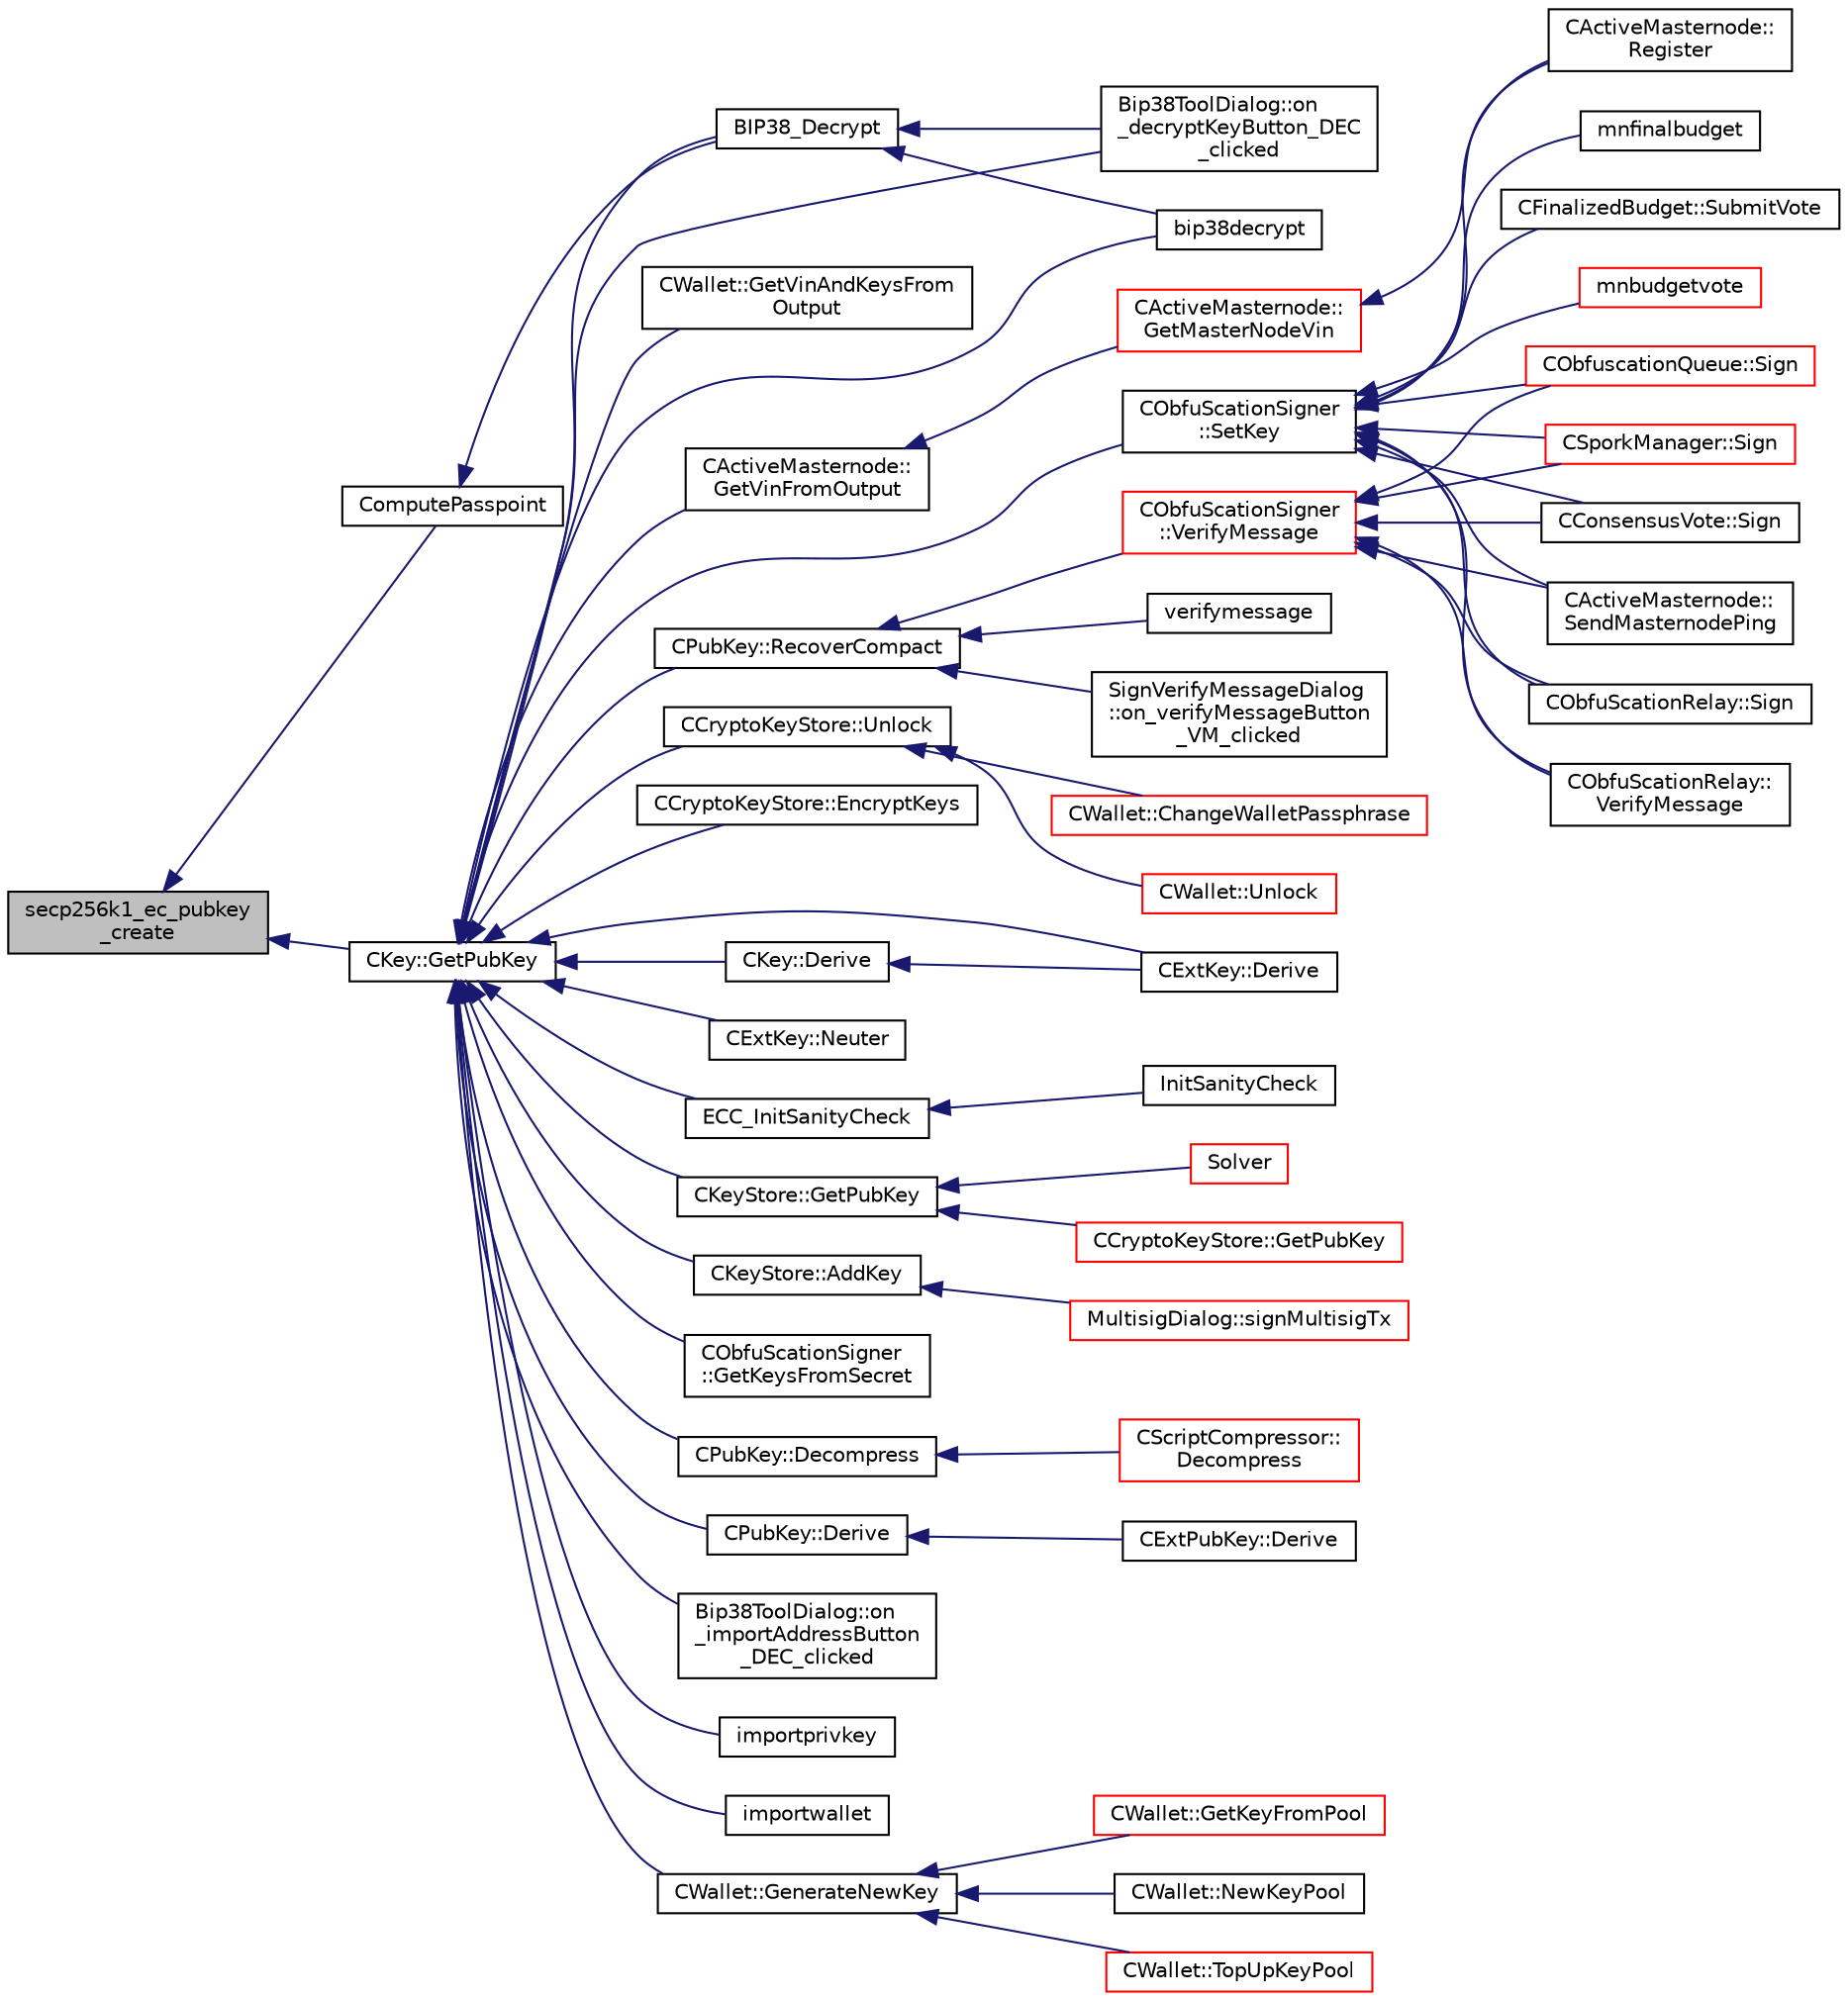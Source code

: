 digraph "secp256k1_ec_pubkey_create"
{
  edge [fontname="Helvetica",fontsize="10",labelfontname="Helvetica",labelfontsize="10"];
  node [fontname="Helvetica",fontsize="10",shape=record];
  rankdir="LR";
  Node21 [label="secp256k1_ec_pubkey\l_create",height=0.2,width=0.4,color="black", fillcolor="grey75", style="filled", fontcolor="black"];
  Node21 -> Node22 [dir="back",color="midnightblue",fontsize="10",style="solid",fontname="Helvetica"];
  Node22 [label="ComputePasspoint",height=0.2,width=0.4,color="black", fillcolor="white", style="filled",URL="$bip38_8h.html#a8d39dfa46e422cf20367131b566cf400"];
  Node22 -> Node23 [dir="back",color="midnightblue",fontsize="10",style="solid",fontname="Helvetica"];
  Node23 [label="BIP38_Decrypt",height=0.2,width=0.4,color="black", fillcolor="white", style="filled",URL="$bip38_8h.html#a3a8abd78d8750c4c7622d7acd3815743"];
  Node23 -> Node24 [dir="back",color="midnightblue",fontsize="10",style="solid",fontname="Helvetica"];
  Node24 [label="Bip38ToolDialog::on\l_decryptKeyButton_DEC\l_clicked",height=0.2,width=0.4,color="black", fillcolor="white", style="filled",URL="$class_bip38_tool_dialog.html#a7675f3df0cc4dc22a100052a5b099191"];
  Node23 -> Node25 [dir="back",color="midnightblue",fontsize="10",style="solid",fontname="Helvetica"];
  Node25 [label="bip38decrypt",height=0.2,width=0.4,color="black", fillcolor="white", style="filled",URL="$rpcdump_8cpp.html#a64a0e2e87f6d741efd662ac94080159d"];
  Node21 -> Node26 [dir="back",color="midnightblue",fontsize="10",style="solid",fontname="Helvetica"];
  Node26 [label="CKey::GetPubKey",height=0.2,width=0.4,color="black", fillcolor="white", style="filled",URL="$class_c_key.html#aa1085c59603a62db6ec776300f250337",tooltip="Compute the public key from a private key. "];
  Node26 -> Node27 [dir="back",color="midnightblue",fontsize="10",style="solid",fontname="Helvetica"];
  Node27 [label="CActiveMasternode::\lGetVinFromOutput",height=0.2,width=0.4,color="black", fillcolor="white", style="filled",URL="$class_c_active_masternode.html#abc2ae1e24001f80ace4bbea2b6453944"];
  Node27 -> Node28 [dir="back",color="midnightblue",fontsize="10",style="solid",fontname="Helvetica"];
  Node28 [label="CActiveMasternode::\lGetMasterNodeVin",height=0.2,width=0.4,color="red", fillcolor="white", style="filled",URL="$class_c_active_masternode.html#adc93036b86ee9ef6abe5e0b783a51283",tooltip="Get 10000 DIV input that can be used for the Masternode. "];
  Node28 -> Node29 [dir="back",color="midnightblue",fontsize="10",style="solid",fontname="Helvetica"];
  Node29 [label="CActiveMasternode::\lRegister",height=0.2,width=0.4,color="black", fillcolor="white", style="filled",URL="$class_c_active_masternode.html#a99e26870efec1ea98738cda1a5a85702",tooltip="Register remote Masternode. "];
  Node26 -> Node23 [dir="back",color="midnightblue",fontsize="10",style="solid",fontname="Helvetica"];
  Node26 -> Node33 [dir="back",color="midnightblue",fontsize="10",style="solid",fontname="Helvetica"];
  Node33 [label="CCryptoKeyStore::Unlock",height=0.2,width=0.4,color="black", fillcolor="white", style="filled",URL="$class_c_crypto_key_store.html#a81bd70e18aa75f566526620a74f9cd88"];
  Node33 -> Node34 [dir="back",color="midnightblue",fontsize="10",style="solid",fontname="Helvetica"];
  Node34 [label="CWallet::Unlock",height=0.2,width=0.4,color="red", fillcolor="white", style="filled",URL="$group__map_wallet.html#ga654ae5a3a7c4c7c7bfd271f108781b40"];
  Node33 -> Node61 [dir="back",color="midnightblue",fontsize="10",style="solid",fontname="Helvetica"];
  Node61 [label="CWallet::ChangeWalletPassphrase",height=0.2,width=0.4,color="red", fillcolor="white", style="filled",URL="$group__map_wallet.html#ga4abcec3066e7c462f4564c159fc15031"];
  Node26 -> Node64 [dir="back",color="midnightblue",fontsize="10",style="solid",fontname="Helvetica"];
  Node64 [label="CCryptoKeyStore::EncryptKeys",height=0.2,width=0.4,color="black", fillcolor="white", style="filled",URL="$class_c_crypto_key_store.html#a8c0f6b63fb04193df16243c4459b7c61",tooltip="will encrypt previously unencrypted keys "];
  Node26 -> Node65 [dir="back",color="midnightblue",fontsize="10",style="solid",fontname="Helvetica"];
  Node65 [label="CKey::Derive",height=0.2,width=0.4,color="black", fillcolor="white", style="filled",URL="$class_c_key.html#a5166e6f49c17c3ad47ac0fa89305307b",tooltip="Derive BIP32 child key. "];
  Node65 -> Node66 [dir="back",color="midnightblue",fontsize="10",style="solid",fontname="Helvetica"];
  Node66 [label="CExtKey::Derive",height=0.2,width=0.4,color="black", fillcolor="white", style="filled",URL="$struct_c_ext_key.html#a589df63664c6d12bfe071b747a245b1d"];
  Node26 -> Node66 [dir="back",color="midnightblue",fontsize="10",style="solid",fontname="Helvetica"];
  Node26 -> Node67 [dir="back",color="midnightblue",fontsize="10",style="solid",fontname="Helvetica"];
  Node67 [label="CExtKey::Neuter",height=0.2,width=0.4,color="black", fillcolor="white", style="filled",URL="$struct_c_ext_key.html#a4ea6bbc6c9bda4f8d77cade114155569"];
  Node26 -> Node68 [dir="back",color="midnightblue",fontsize="10",style="solid",fontname="Helvetica"];
  Node68 [label="ECC_InitSanityCheck",height=0.2,width=0.4,color="black", fillcolor="white", style="filled",URL="$key_8h.html#a55cc40f04bf887c1000667caccb0684a",tooltip="Check that required EC support is available at runtime. "];
  Node68 -> Node69 [dir="back",color="midnightblue",fontsize="10",style="solid",fontname="Helvetica"];
  Node69 [label="InitSanityCheck",height=0.2,width=0.4,color="black", fillcolor="white", style="filled",URL="$init_8cpp.html#a878797b40fb8eb0d7f330a41d7742d11",tooltip="Sanity checks Ensure that DIVI is running in a usable environment with all necessary library support..."];
  Node26 -> Node70 [dir="back",color="midnightblue",fontsize="10",style="solid",fontname="Helvetica"];
  Node70 [label="CKeyStore::GetPubKey",height=0.2,width=0.4,color="black", fillcolor="white", style="filled",URL="$class_c_key_store.html#ab83687ea4c9df138b21f6ec3e9809f42"];
  Node70 -> Node71 [dir="back",color="midnightblue",fontsize="10",style="solid",fontname="Helvetica"];
  Node71 [label="CCryptoKeyStore::GetPubKey",height=0.2,width=0.4,color="red", fillcolor="white", style="filled",URL="$class_c_crypto_key_store.html#a20b474adfe6900bb36cd4fd6f9c31380"];
  Node70 -> Node116 [dir="back",color="midnightblue",fontsize="10",style="solid",fontname="Helvetica"];
  Node116 [label="Solver",height=0.2,width=0.4,color="red", fillcolor="white", style="filled",URL="$sign_8cpp.html#a8e31b29d5a654a570c493f7aa9c3abd9",tooltip="Sign scriptPubKey with private keys stored in keystore, given transaction hash and hash type..."];
  Node26 -> Node126 [dir="back",color="midnightblue",fontsize="10",style="solid",fontname="Helvetica"];
  Node126 [label="CKeyStore::AddKey",height=0.2,width=0.4,color="black", fillcolor="white", style="filled",URL="$class_c_key_store.html#a0b4ca43724cfcc6e2ea70c0baa192750"];
  Node126 -> Node48 [dir="back",color="midnightblue",fontsize="10",style="solid",fontname="Helvetica"];
  Node48 [label="MultisigDialog::signMultisigTx",height=0.2,width=0.4,color="red", fillcolor="white", style="filled",URL="$class_multisig_dialog.html#accd639f522281361bdf409e88909eb98"];
  Node26 -> Node127 [dir="back",color="midnightblue",fontsize="10",style="solid",fontname="Helvetica"];
  Node127 [label="CObfuScationSigner\l::SetKey",height=0.2,width=0.4,color="black", fillcolor="white", style="filled",URL="$class_c_obfu_scation_signer.html#a4a12e41611db1b711d59ac4c3323dd36",tooltip="Set the private/public key values, returns true if successful. "];
  Node127 -> Node128 [dir="back",color="midnightblue",fontsize="10",style="solid",fontname="Helvetica"];
  Node128 [label="CActiveMasternode::\lSendMasternodePing",height=0.2,width=0.4,color="black", fillcolor="white", style="filled",URL="$class_c_active_masternode.html#ae30a82106f2c0b6875344e39e49393c2",tooltip="Ping Masternode. "];
  Node127 -> Node29 [dir="back",color="midnightblue",fontsize="10",style="solid",fontname="Helvetica"];
  Node127 -> Node129 [dir="back",color="midnightblue",fontsize="10",style="solid",fontname="Helvetica"];
  Node129 [label="CFinalizedBudget::SubmitVote",height=0.2,width=0.4,color="black", fillcolor="white", style="filled",URL="$class_c_finalized_budget.html#a8d5710eaf0fe541dcdce1d5f2ebee51c"];
  Node127 -> Node130 [dir="back",color="midnightblue",fontsize="10",style="solid",fontname="Helvetica"];
  Node130 [label="CObfuScationRelay::Sign",height=0.2,width=0.4,color="black", fillcolor="white", style="filled",URL="$class_c_obfu_scation_relay.html#a6a0c143f5d9536a64bcb1745d2011761"];
  Node127 -> Node131 [dir="back",color="midnightblue",fontsize="10",style="solid",fontname="Helvetica"];
  Node131 [label="CObfuScationRelay::\lVerifyMessage",height=0.2,width=0.4,color="black", fillcolor="white", style="filled",URL="$class_c_obfu_scation_relay.html#aa76fd65563c22d322350e09b2b876e9d"];
  Node127 -> Node132 [dir="back",color="midnightblue",fontsize="10",style="solid",fontname="Helvetica"];
  Node132 [label="CObfuscationQueue::Sign",height=0.2,width=0.4,color="red", fillcolor="white", style="filled",URL="$class_c_obfuscation_queue.html#a7d7be50e6c9ca531f4a4b69a3f7c0b79",tooltip="Sign this Obfuscation transaction. "];
  Node127 -> Node135 [dir="back",color="midnightblue",fontsize="10",style="solid",fontname="Helvetica"];
  Node135 [label="mnbudgetvote",height=0.2,width=0.4,color="red", fillcolor="white", style="filled",URL="$rpcmasternode-budget_8cpp.html#a56da074ff2f33c0ef53bb451c67c0761"];
  Node127 -> Node137 [dir="back",color="midnightblue",fontsize="10",style="solid",fontname="Helvetica"];
  Node137 [label="mnfinalbudget",height=0.2,width=0.4,color="black", fillcolor="white", style="filled",URL="$rpcmasternode-budget_8cpp.html#a9377cde49f5b62904aafb46d7d3c5e7c"];
  Node127 -> Node138 [dir="back",color="midnightblue",fontsize="10",style="solid",fontname="Helvetica"];
  Node138 [label="CSporkManager::Sign",height=0.2,width=0.4,color="red", fillcolor="white", style="filled",URL="$class_c_spork_manager.html#adf1b5d40f378c4bd3a5ea31905b11f30"];
  Node127 -> Node147 [dir="back",color="midnightblue",fontsize="10",style="solid",fontname="Helvetica"];
  Node147 [label="CConsensusVote::Sign",height=0.2,width=0.4,color="black", fillcolor="white", style="filled",URL="$class_c_consensus_vote.html#a687495887aa75f5d5bb70f93ecb820d0"];
  Node26 -> Node148 [dir="back",color="midnightblue",fontsize="10",style="solid",fontname="Helvetica"];
  Node148 [label="CObfuScationSigner\l::GetKeysFromSecret",height=0.2,width=0.4,color="black", fillcolor="white", style="filled",URL="$class_c_obfu_scation_signer.html#a1e649a4b0bbeb5921ce2c37a240a98ae",tooltip="Set the private/public key values, returns true if successful. "];
  Node26 -> Node149 [dir="back",color="midnightblue",fontsize="10",style="solid",fontname="Helvetica"];
  Node149 [label="CPubKey::RecoverCompact",height=0.2,width=0.4,color="black", fillcolor="white", style="filled",URL="$class_c_pub_key.html#a169505e735a02db385486b0affeb565c",tooltip="Recover a public key from a compact signature. "];
  Node149 -> Node150 [dir="back",color="midnightblue",fontsize="10",style="solid",fontname="Helvetica"];
  Node150 [label="CObfuScationSigner\l::VerifyMessage",height=0.2,width=0.4,color="red", fillcolor="white", style="filled",URL="$class_c_obfu_scation_signer.html#aaf770086b8defa6568da76bee8fb5269",tooltip="Verify the message, returns true if succcessful. "];
  Node150 -> Node128 [dir="back",color="midnightblue",fontsize="10",style="solid",fontname="Helvetica"];
  Node150 -> Node130 [dir="back",color="midnightblue",fontsize="10",style="solid",fontname="Helvetica"];
  Node150 -> Node131 [dir="back",color="midnightblue",fontsize="10",style="solid",fontname="Helvetica"];
  Node150 -> Node132 [dir="back",color="midnightblue",fontsize="10",style="solid",fontname="Helvetica"];
  Node150 -> Node138 [dir="back",color="midnightblue",fontsize="10",style="solid",fontname="Helvetica"];
  Node150 -> Node147 [dir="back",color="midnightblue",fontsize="10",style="solid",fontname="Helvetica"];
  Node149 -> Node154 [dir="back",color="midnightblue",fontsize="10",style="solid",fontname="Helvetica"];
  Node154 [label="SignVerifyMessageDialog\l::on_verifyMessageButton\l_VM_clicked",height=0.2,width=0.4,color="black", fillcolor="white", style="filled",URL="$class_sign_verify_message_dialog.html#ae37dec200b27f23c409221511447ae1e"];
  Node149 -> Node155 [dir="back",color="midnightblue",fontsize="10",style="solid",fontname="Helvetica"];
  Node155 [label="verifymessage",height=0.2,width=0.4,color="black", fillcolor="white", style="filled",URL="$rpcmisc_8cpp.html#ad8fce781dfd9dfd4866bba2a4589141a"];
  Node26 -> Node156 [dir="back",color="midnightblue",fontsize="10",style="solid",fontname="Helvetica"];
  Node156 [label="CPubKey::Decompress",height=0.2,width=0.4,color="black", fillcolor="white", style="filled",URL="$class_c_pub_key.html#a572689418fecf47b300a11519bc3da36",tooltip="Turn this public key into an uncompressed public key. "];
  Node156 -> Node157 [dir="back",color="midnightblue",fontsize="10",style="solid",fontname="Helvetica"];
  Node157 [label="CScriptCompressor::\lDecompress",height=0.2,width=0.4,color="red", fillcolor="white", style="filled",URL="$class_c_script_compressor.html#a1feb663ddab3a45218c7cb02f2a25717"];
  Node26 -> Node159 [dir="back",color="midnightblue",fontsize="10",style="solid",fontname="Helvetica"];
  Node159 [label="CPubKey::Derive",height=0.2,width=0.4,color="black", fillcolor="white", style="filled",URL="$class_c_pub_key.html#a6e70269c1be731ace2fce8bfba9a0c36",tooltip="Derive BIP32 child pubkey. "];
  Node159 -> Node160 [dir="back",color="midnightblue",fontsize="10",style="solid",fontname="Helvetica"];
  Node160 [label="CExtPubKey::Derive",height=0.2,width=0.4,color="black", fillcolor="white", style="filled",URL="$struct_c_ext_pub_key.html#a2dae8fcc00b9617589dd0b1444f95ec8"];
  Node26 -> Node24 [dir="back",color="midnightblue",fontsize="10",style="solid",fontname="Helvetica"];
  Node26 -> Node43 [dir="back",color="midnightblue",fontsize="10",style="solid",fontname="Helvetica"];
  Node43 [label="Bip38ToolDialog::on\l_importAddressButton\l_DEC_clicked",height=0.2,width=0.4,color="black", fillcolor="white", style="filled",URL="$class_bip38_tool_dialog.html#a20a1363ad4ff8e241583b3ceb19379e6"];
  Node26 -> Node161 [dir="back",color="midnightblue",fontsize="10",style="solid",fontname="Helvetica"];
  Node161 [label="importprivkey",height=0.2,width=0.4,color="black", fillcolor="white", style="filled",URL="$rpcdump_8cpp.html#a3a6fdb974fce01220a895393d444e981"];
  Node26 -> Node162 [dir="back",color="midnightblue",fontsize="10",style="solid",fontname="Helvetica"];
  Node162 [label="importwallet",height=0.2,width=0.4,color="black", fillcolor="white", style="filled",URL="$rpcdump_8cpp.html#a2566d5c9dd1938b74e70398cdb3ac5c1"];
  Node26 -> Node25 [dir="back",color="midnightblue",fontsize="10",style="solid",fontname="Helvetica"];
  Node26 -> Node163 [dir="back",color="midnightblue",fontsize="10",style="solid",fontname="Helvetica"];
  Node163 [label="CWallet::GenerateNewKey",height=0.2,width=0.4,color="black", fillcolor="white", style="filled",URL="$group__map_wallet.html#ga061fe7f54f80ec40f856b3e6365c2f4a"];
  Node163 -> Node164 [dir="back",color="midnightblue",fontsize="10",style="solid",fontname="Helvetica"];
  Node164 [label="CWallet::NewKeyPool",height=0.2,width=0.4,color="black", fillcolor="white", style="filled",URL="$group___actions.html#ga7353ba1e79fc4167fbfbe79b41698fa7",tooltip="Mark old keypool keys as used, and generate all new keys. "];
  Node163 -> Node165 [dir="back",color="midnightblue",fontsize="10",style="solid",fontname="Helvetica"];
  Node165 [label="CWallet::TopUpKeyPool",height=0.2,width=0.4,color="red", fillcolor="white", style="filled",URL="$group___actions.html#ga9730278506e0a4f1c65239b951525b55"];
  Node163 -> Node170 [dir="back",color="midnightblue",fontsize="10",style="solid",fontname="Helvetica"];
  Node170 [label="CWallet::GetKeyFromPool",height=0.2,width=0.4,color="red", fillcolor="white", style="filled",URL="$group___actions.html#ga18549ec5c472c003afc4794daeb9adfd"];
  Node26 -> Node180 [dir="back",color="midnightblue",fontsize="10",style="solid",fontname="Helvetica"];
  Node180 [label="CWallet::GetVinAndKeysFrom\lOutput",height=0.2,width=0.4,color="black", fillcolor="white", style="filled",URL="$group__map_wallet.html#ga7621515b3195b8c8fb130c509725c9f2",tooltip="Extract txin information and keys from output. "];
}
